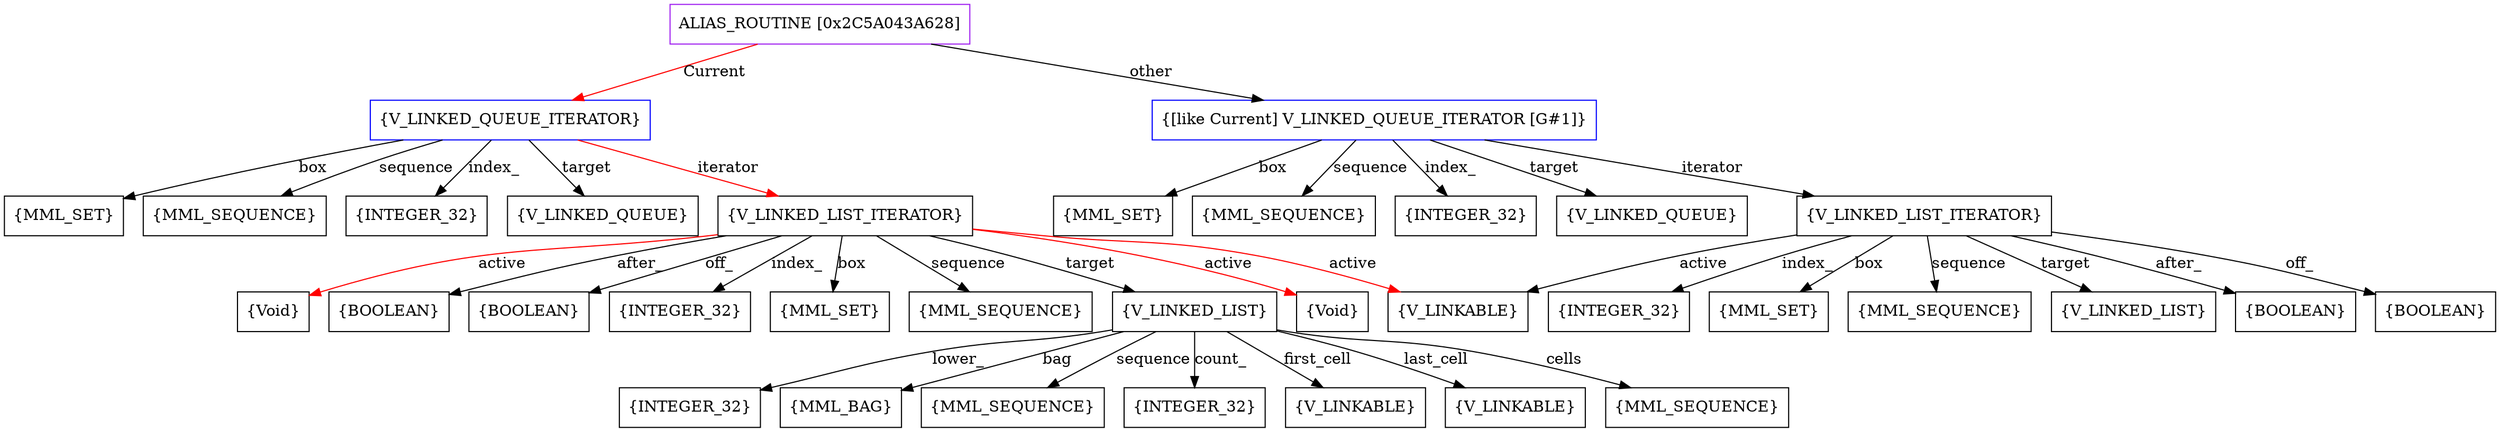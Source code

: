 digraph g {
	node [shape=box]
	b1[color=purple label=<ALIAS_ROUTINE [0x2C5A043A628]>]
	b2[color=blue label=<{V_LINKED_QUEUE_ITERATOR}>]
	b3[label=<{MML_SET}>]
	b4[label=<{MML_SEQUENCE}>]
	b5[label=<{INTEGER_32}>]
	b6[label=<{V_LINKED_QUEUE}>]
	b7[label=<{V_LINKED_LIST_ITERATOR}>]
	b8[label=<{BOOLEAN}>]
	b9[label=<{INTEGER_32}>]
	b10[label=<{MML_SET}>]
	b11[label=<{MML_SEQUENCE}>]
	b12[label=<{V_LINKED_LIST}>]
	b13[label=<{INTEGER_32}>]
	b14[label=<{MML_BAG}>]
	b15[label=<{MML_SEQUENCE}>]
	b16[label=<{INTEGER_32}>]
	b17[label=<{V_LINKABLE}>]
	b18[label=<{V_LINKABLE}>]
	b19[label=<{MML_SEQUENCE}>]
	b20[label=<{Void}>]
	b21[label=<{V_LINKABLE}>]
	b22[label=<{Void}>]
	b23[label=<{BOOLEAN}>]
	b24[color=blue label=<{[like Current] V_LINKED_QUEUE_ITERATOR [G#1]}>]
	b25[label=<{MML_SET}>]
	b26[label=<{MML_SEQUENCE}>]
	b27[label=<{INTEGER_32}>]
	b28[label=<{V_LINKED_QUEUE}>]
	b29[label=<{V_LINKED_LIST_ITERATOR}>]
	b30[label=<{BOOLEAN}>]
	b31[label=<{INTEGER_32}>]
	b32[label=<{MML_SET}>]
	b33[label=<{MML_SEQUENCE}>]
	b34[label=<{V_LINKED_LIST}>]
	b35[label=<{BOOLEAN}>]
	b1->b2[color=red label=<Current>]
	b2->b3[label=<box>]
	b2->b4[label=<sequence>]
	b2->b5[label=<index_>]
	b2->b6[label=<target>]
	b2->b7[color=red label=<iterator>]
	b7->b8[label=<off_>]
	b7->b9[label=<index_>]
	b7->b10[label=<box>]
	b7->b11[label=<sequence>]
	b7->b12[label=<target>]
	b12->b13[label=<lower_>]
	b12->b14[label=<bag>]
	b12->b15[label=<sequence>]
	b12->b16[label=<count_>]
	b12->b17[label=<first_cell>]
	b12->b18[label=<last_cell>]
	b12->b19[label=<cells>]
	b7->b20[color=red label=<active>]
	b7->b21[color=red label=<active>]
	b7->b22[color=red label=<active>]
	b7->b23[label=<after_>]
	b1->b24[label=<other>]
	b24->b25[label=<box>]
	b24->b26[label=<sequence>]
	b24->b27[label=<index_>]
	b24->b28[label=<target>]
	b24->b29[label=<iterator>]
	b29->b30[label=<off_>]
	b29->b31[label=<index_>]
	b29->b32[label=<box>]
	b29->b33[label=<sequence>]
	b29->b34[label=<target>]
	b29->b21[label=<active>]
	b29->b35[label=<after_>]
}
